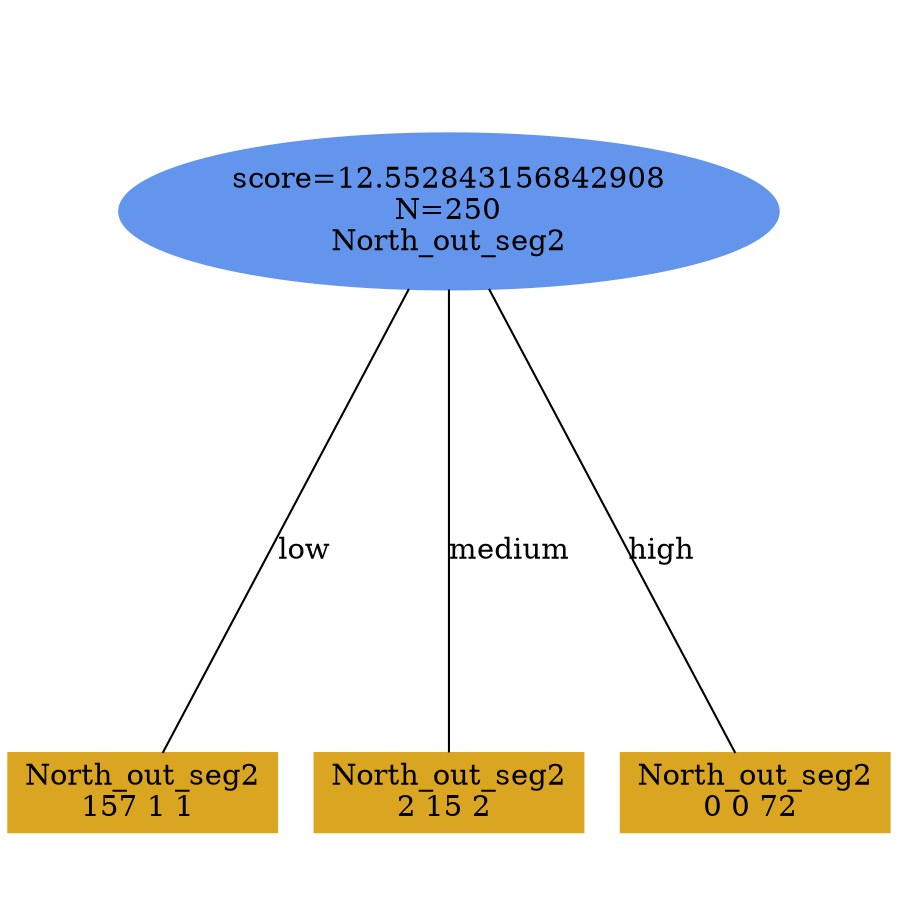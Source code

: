 digraph "DD" {
size = "7.5,10"
ratio=1.0;
center = true;
edge [dir = none];
{ rank = same; node [shape=ellipse, style=filled, color=cornflowerblue];"202" [label="score=12.552843156842908\nN=250\nNorth_out_seg2"];}
{ rank = same; node [shape=box, style=filled, color=goldenrod];"203" [label="North_out_seg2\n157 1 1 "];}
{ rank = same; node [shape=box, style=filled, color=goldenrod];"204" [label="North_out_seg2\n2 15 2 "];}
{ rank = same; node [shape=box, style=filled, color=goldenrod];"205" [label="North_out_seg2\n0 0 72 "];}
"202" -> "203" [label = "low"];
"202" -> "204" [label = "medium"];
"202" -> "205" [label = "high"];

}